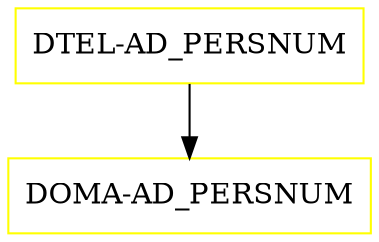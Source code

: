 digraph G {
  "DTEL-AD_PERSNUM" [shape=box,color=yellow];
  "DOMA-AD_PERSNUM" [shape=box,color=yellow,URL="./DOMA_AD_PERSNUM.html"];
  "DTEL-AD_PERSNUM" -> "DOMA-AD_PERSNUM";
}
